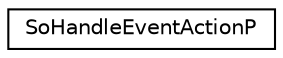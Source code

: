 digraph "Graphical Class Hierarchy"
{
 // LATEX_PDF_SIZE
  edge [fontname="Helvetica",fontsize="10",labelfontname="Helvetica",labelfontsize="10"];
  node [fontname="Helvetica",fontsize="10",shape=record];
  rankdir="LR";
  Node0 [label="SoHandleEventActionP",height=0.2,width=0.4,color="black", fillcolor="white", style="filled",URL="$classSoHandleEventActionP.html",tooltip=" "];
}
